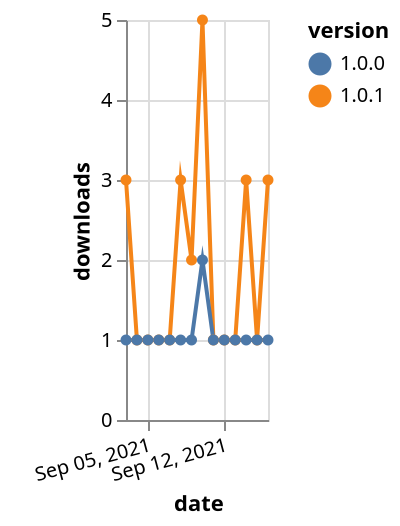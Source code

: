 {"$schema": "https://vega.github.io/schema/vega-lite/v5.json", "description": "A simple bar chart with embedded data.", "data": {"values": [{"date": "2021-09-03", "total": 641, "delta": 3, "version": "1.0.1"}, {"date": "2021-09-04", "total": 642, "delta": 1, "version": "1.0.1"}, {"date": "2021-09-05", "total": 643, "delta": 1, "version": "1.0.1"}, {"date": "2021-09-06", "total": 644, "delta": 1, "version": "1.0.1"}, {"date": "2021-09-07", "total": 645, "delta": 1, "version": "1.0.1"}, {"date": "2021-09-08", "total": 648, "delta": 3, "version": "1.0.1"}, {"date": "2021-09-09", "total": 650, "delta": 2, "version": "1.0.1"}, {"date": "2021-09-10", "total": 655, "delta": 5, "version": "1.0.1"}, {"date": "2021-09-11", "total": 656, "delta": 1, "version": "1.0.1"}, {"date": "2021-09-12", "total": 657, "delta": 1, "version": "1.0.1"}, {"date": "2021-09-13", "total": 658, "delta": 1, "version": "1.0.1"}, {"date": "2021-09-14", "total": 661, "delta": 3, "version": "1.0.1"}, {"date": "2021-09-15", "total": 662, "delta": 1, "version": "1.0.1"}, {"date": "2021-09-16", "total": 665, "delta": 3, "version": "1.0.1"}, {"date": "2021-09-03", "total": 444, "delta": 1, "version": "1.0.0"}, {"date": "2021-09-04", "total": 445, "delta": 1, "version": "1.0.0"}, {"date": "2021-09-05", "total": 446, "delta": 1, "version": "1.0.0"}, {"date": "2021-09-06", "total": 447, "delta": 1, "version": "1.0.0"}, {"date": "2021-09-07", "total": 448, "delta": 1, "version": "1.0.0"}, {"date": "2021-09-08", "total": 449, "delta": 1, "version": "1.0.0"}, {"date": "2021-09-09", "total": 450, "delta": 1, "version": "1.0.0"}, {"date": "2021-09-10", "total": 452, "delta": 2, "version": "1.0.0"}, {"date": "2021-09-11", "total": 453, "delta": 1, "version": "1.0.0"}, {"date": "2021-09-12", "total": 454, "delta": 1, "version": "1.0.0"}, {"date": "2021-09-13", "total": 455, "delta": 1, "version": "1.0.0"}, {"date": "2021-09-14", "total": 456, "delta": 1, "version": "1.0.0"}, {"date": "2021-09-15", "total": 457, "delta": 1, "version": "1.0.0"}, {"date": "2021-09-16", "total": 458, "delta": 1, "version": "1.0.0"}]}, "width": "container", "mark": {"type": "line", "point": {"filled": true}}, "encoding": {"x": {"field": "date", "type": "temporal", "timeUnit": "yearmonthdate", "title": "date", "axis": {"labelAngle": -15}}, "y": {"field": "delta", "type": "quantitative", "title": "downloads"}, "color": {"field": "version", "type": "nominal"}, "tooltip": {"field": "delta"}}}